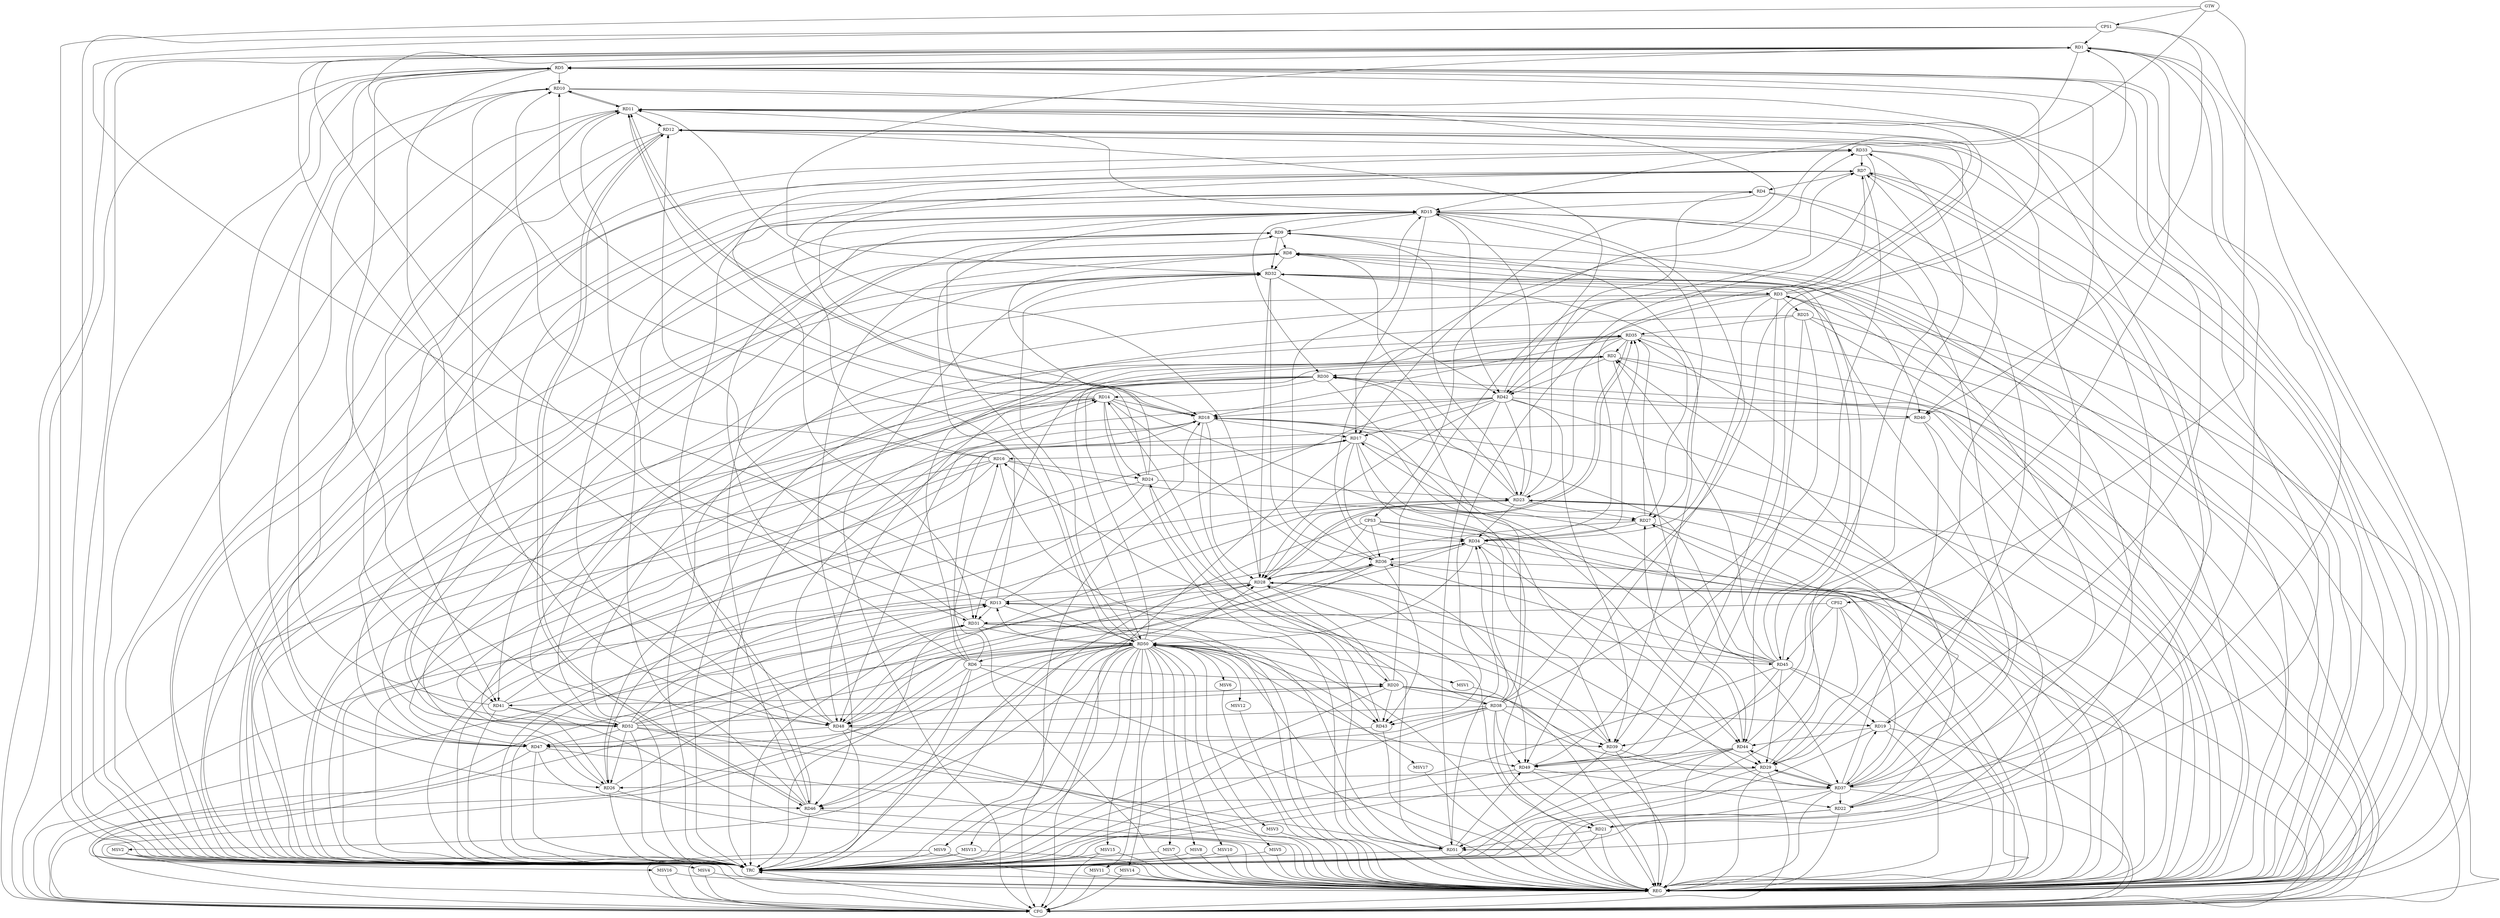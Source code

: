 strict digraph G {
  RD1 [ label="RD1" ];
  RD2 [ label="RD2" ];
  RD3 [ label="RD3" ];
  RD4 [ label="RD4" ];
  RD5 [ label="RD5" ];
  RD6 [ label="RD6" ];
  RD7 [ label="RD7" ];
  RD8 [ label="RD8" ];
  RD9 [ label="RD9" ];
  RD10 [ label="RD10" ];
  RD11 [ label="RD11" ];
  RD12 [ label="RD12" ];
  RD13 [ label="RD13" ];
  RD14 [ label="RD14" ];
  RD15 [ label="RD15" ];
  RD16 [ label="RD16" ];
  RD17 [ label="RD17" ];
  RD18 [ label="RD18" ];
  RD19 [ label="RD19" ];
  RD20 [ label="RD20" ];
  RD21 [ label="RD21" ];
  RD22 [ label="RD22" ];
  RD23 [ label="RD23" ];
  RD24 [ label="RD24" ];
  RD25 [ label="RD25" ];
  RD26 [ label="RD26" ];
  RD27 [ label="RD27" ];
  RD28 [ label="RD28" ];
  RD29 [ label="RD29" ];
  RD30 [ label="RD30" ];
  RD31 [ label="RD31" ];
  RD32 [ label="RD32" ];
  RD33 [ label="RD33" ];
  RD34 [ label="RD34" ];
  RD35 [ label="RD35" ];
  RD36 [ label="RD36" ];
  RD37 [ label="RD37" ];
  RD38 [ label="RD38" ];
  RD39 [ label="RD39" ];
  RD40 [ label="RD40" ];
  RD41 [ label="RD41" ];
  RD42 [ label="RD42" ];
  RD43 [ label="RD43" ];
  RD44 [ label="RD44" ];
  RD45 [ label="RD45" ];
  RD46 [ label="RD46" ];
  RD47 [ label="RD47" ];
  RD48 [ label="RD48" ];
  RD49 [ label="RD49" ];
  RD50 [ label="RD50" ];
  RD51 [ label="RD51" ];
  RD52 [ label="RD52" ];
  CPS1 [ label="CPS1" ];
  CPS2 [ label="CPS2" ];
  CPS3 [ label="CPS3" ];
  GTW [ label="GTW" ];
  REG [ label="REG" ];
  CFG [ label="CFG" ];
  TRC [ label="TRC" ];
  MSV1 [ label="MSV1" ];
  MSV2 [ label="MSV2" ];
  MSV3 [ label="MSV3" ];
  MSV4 [ label="MSV4" ];
  MSV5 [ label="MSV5" ];
  MSV6 [ label="MSV6" ];
  MSV7 [ label="MSV7" ];
  MSV8 [ label="MSV8" ];
  MSV9 [ label="MSV9" ];
  MSV10 [ label="MSV10" ];
  MSV11 [ label="MSV11" ];
  MSV12 [ label="MSV12" ];
  MSV13 [ label="MSV13" ];
  MSV14 [ label="MSV14" ];
  MSV15 [ label="MSV15" ];
  MSV16 [ label="MSV16" ];
  MSV17 [ label="MSV17" ];
  RD1 -> RD5;
  RD1 -> RD15;
  RD1 -> RD22;
  RD1 -> RD31;
  RD1 -> RD32;
  RD37 -> RD1;
  RD38 -> RD1;
  RD1 -> RD39;
  RD46 -> RD1;
  RD50 -> RD1;
  RD2 -> RD30;
  RD2 -> RD31;
  RD35 -> RD2;
  RD37 -> RD2;
  RD2 -> RD42;
  RD2 -> RD44;
  RD45 -> RD2;
  RD50 -> RD2;
  RD3 -> RD5;
  RD3 -> RD7;
  RD3 -> RD25;
  RD32 -> RD3;
  RD3 -> RD34;
  RD37 -> RD3;
  RD3 -> RD42;
  RD3 -> RD49;
  RD3 -> RD52;
  RD7 -> RD4;
  RD4 -> RD15;
  RD23 -> RD4;
  RD4 -> RD45;
  RD4 -> RD48;
  RD4 -> RD52;
  RD5 -> RD10;
  RD5 -> RD19;
  RD5 -> RD26;
  RD41 -> RD5;
  RD44 -> RD5;
  RD5 -> RD46;
  RD5 -> RD48;
  RD51 -> RD5;
  RD6 -> RD15;
  RD6 -> RD16;
  RD6 -> RD18;
  RD6 -> RD20;
  RD6 -> RD35;
  RD6 -> RD46;
  RD50 -> RD6;
  RD16 -> RD7;
  RD7 -> RD18;
  RD19 -> RD7;
  RD20 -> RD7;
  RD21 -> RD7;
  RD7 -> RD31;
  RD33 -> RD7;
  RD7 -> RD37;
  RD7 -> RD44;
  RD9 -> RD8;
  RD21 -> RD8;
  RD22 -> RD8;
  RD23 -> RD8;
  RD24 -> RD8;
  RD29 -> RD8;
  RD8 -> RD32;
  RD8 -> RD41;
  RD8 -> RD46;
  RD15 -> RD9;
  RD9 -> RD23;
  RD9 -> RD32;
  RD46 -> RD9;
  RD49 -> RD9;
  RD50 -> RD9;
  RD52 -> RD9;
  RD10 -> RD11;
  RD11 -> RD10;
  RD13 -> RD10;
  RD14 -> RD10;
  RD10 -> RD17;
  RD47 -> RD10;
  RD10 -> RD48;
  RD11 -> RD12;
  RD11 -> RD15;
  RD16 -> RD11;
  RD11 -> RD18;
  RD18 -> RD11;
  RD22 -> RD11;
  RD24 -> RD11;
  RD28 -> RD11;
  RD38 -> RD11;
  RD11 -> RD41;
  RD11 -> RD42;
  RD47 -> RD11;
  RD29 -> RD12;
  RD31 -> RD12;
  RD12 -> RD33;
  RD34 -> RD12;
  RD12 -> RD41;
  RD42 -> RD12;
  RD12 -> RD46;
  RD46 -> RD12;
  RD13 -> RD15;
  RD13 -> RD18;
  RD28 -> RD13;
  RD13 -> RD31;
  RD39 -> RD13;
  RD41 -> RD13;
  RD45 -> RD13;
  RD50 -> RD13;
  RD52 -> RD13;
  RD14 -> RD18;
  RD14 -> RD24;
  RD26 -> RD14;
  RD30 -> RD14;
  RD14 -> RD37;
  RD43 -> RD14;
  RD14 -> RD47;
  RD48 -> RD14;
  RD14 -> RD49;
  RD15 -> RD17;
  RD23 -> RD15;
  RD15 -> RD27;
  RD15 -> RD30;
  RD36 -> RD15;
  RD15 -> RD37;
  RD15 -> RD42;
  RD46 -> RD15;
  RD48 -> RD15;
  RD15 -> RD49;
  RD17 -> RD16;
  RD16 -> RD24;
  RD16 -> RD26;
  RD16 -> RD27;
  RD38 -> RD16;
  RD18 -> RD17;
  RD17 -> RD34;
  RD17 -> RD39;
  RD41 -> RD17;
  RD42 -> RD17;
  RD17 -> RD44;
  RD45 -> RD17;
  RD18 -> RD20;
  RD18 -> RD28;
  RD35 -> RD18;
  RD18 -> RD37;
  RD42 -> RD18;
  RD45 -> RD18;
  RD18 -> RD48;
  RD37 -> RD19;
  RD38 -> RD19;
  RD19 -> RD44;
  RD45 -> RD19;
  RD20 -> RD28;
  RD20 -> RD38;
  RD20 -> RD39;
  RD20 -> RD41;
  RD20 -> RD43;
  RD52 -> RD20;
  RD22 -> RD21;
  RD28 -> RD21;
  RD30 -> RD21;
  RD21 -> RD51;
  RD22 -> RD23;
  RD37 -> RD22;
  RD49 -> RD22;
  RD24 -> RD23;
  RD23 -> RD27;
  RD23 -> RD28;
  RD23 -> RD30;
  RD23 -> RD34;
  RD35 -> RD23;
  RD42 -> RD23;
  RD23 -> RD48;
  RD52 -> RD23;
  RD24 -> RD26;
  RD51 -> RD24;
  RD25 -> RD35;
  RD25 -> RD39;
  RD25 -> RD49;
  RD29 -> RD26;
  RD30 -> RD26;
  RD26 -> RD31;
  RD26 -> RD32;
  RD52 -> RD26;
  RD32 -> RD27;
  RD27 -> RD34;
  RD27 -> RD35;
  RD37 -> RD27;
  RD44 -> RD27;
  RD28 -> RD29;
  RD32 -> RD28;
  RD28 -> RD34;
  RD28 -> RD35;
  RD35 -> RD28;
  RD36 -> RD28;
  RD39 -> RD28;
  RD42 -> RD28;
  RD48 -> RD28;
  RD50 -> RD28;
  RD52 -> RD28;
  RD29 -> RD37;
  RD37 -> RD29;
  RD38 -> RD29;
  RD40 -> RD29;
  RD44 -> RD29;
  RD45 -> RD29;
  RD38 -> RD30;
  RD30 -> RD47;
  RD30 -> RD48;
  RD31 -> RD43;
  RD31 -> RD50;
  RD31 -> RD51;
  RD32 -> RD36;
  RD32 -> RD40;
  RD32 -> RD42;
  RD45 -> RD32;
  RD47 -> RD32;
  RD50 -> RD32;
  RD36 -> RD33;
  RD33 -> RD40;
  RD33 -> RD43;
  RD45 -> RD33;
  RD52 -> RD33;
  RD34 -> RD35;
  RD34 -> RD36;
  RD38 -> RD34;
  RD34 -> RD44;
  RD34 -> RD50;
  RD51 -> RD34;
  RD35 -> RD50;
  RD35 -> RD51;
  RD52 -> RD35;
  RD36 -> RD43;
  RD45 -> RD36;
  RD36 -> RD48;
  RD52 -> RD36;
  RD39 -> RD37;
  RD37 -> RD44;
  RD37 -> RD46;
  RD38 -> RD43;
  RD38 -> RD47;
  RD38 -> RD48;
  RD38 -> RD49;
  RD42 -> RD39;
  RD48 -> RD39;
  RD42 -> RD40;
  RD41 -> RD52;
  RD42 -> RD51;
  RD50 -> RD43;
  RD44 -> RD49;
  RD44 -> RD51;
  RD45 -> RD49;
  RD50 -> RD45;
  RD47 -> RD46;
  RD50 -> RD46;
  RD48 -> RD47;
  RD50 -> RD47;
  RD52 -> RD47;
  RD50 -> RD48;
  RD50 -> RD49;
  RD51 -> RD49;
  RD51 -> RD50;
  RD52 -> RD51;
  CPS1 -> RD1;
  CPS1 -> RD40;
  CPS1 -> RD50;
  CPS2 -> RD29;
  CPS2 -> RD31;
  CPS2 -> RD45;
  CPS3 -> RD28;
  CPS3 -> RD34;
  CPS3 -> RD37;
  CPS3 -> RD36;
  GTW -> CPS1;
  GTW -> CPS2;
  GTW -> CPS3;
  RD1 -> REG;
  RD2 -> REG;
  RD3 -> REG;
  RD4 -> REG;
  RD5 -> REG;
  RD6 -> REG;
  RD7 -> REG;
  RD8 -> REG;
  RD9 -> REG;
  RD10 -> REG;
  RD11 -> REG;
  RD12 -> REG;
  RD13 -> REG;
  RD14 -> REG;
  RD15 -> REG;
  RD16 -> REG;
  RD17 -> REG;
  RD18 -> REG;
  RD19 -> REG;
  RD20 -> REG;
  RD21 -> REG;
  RD22 -> REG;
  RD23 -> REG;
  RD24 -> REG;
  RD25 -> REG;
  RD26 -> REG;
  RD27 -> REG;
  RD28 -> REG;
  RD29 -> REG;
  RD30 -> REG;
  RD31 -> REG;
  RD32 -> REG;
  RD33 -> REG;
  RD34 -> REG;
  RD35 -> REG;
  RD36 -> REG;
  RD37 -> REG;
  RD38 -> REG;
  RD39 -> REG;
  RD40 -> REG;
  RD41 -> REG;
  RD42 -> REG;
  RD43 -> REG;
  RD44 -> REG;
  RD45 -> REG;
  RD46 -> REG;
  RD47 -> REG;
  RD48 -> REG;
  RD49 -> REG;
  RD50 -> REG;
  RD51 -> REG;
  RD52 -> REG;
  CPS1 -> REG;
  CPS2 -> REG;
  CPS3 -> REG;
  RD17 -> CFG;
  RD6 -> CFG;
  RD30 -> CFG;
  RD42 -> CFG;
  RD31 -> CFG;
  RD32 -> CFG;
  RD35 -> CFG;
  RD28 -> CFG;
  RD1 -> CFG;
  RD25 -> CFG;
  RD37 -> CFG;
  RD13 -> CFG;
  RD5 -> CFG;
  RD19 -> CFG;
  RD2 -> CFG;
  RD36 -> CFG;
  RD23 -> CFG;
  RD3 -> CFG;
  RD16 -> CFG;
  RD50 -> CFG;
  RD47 -> CFG;
  RD29 -> CFG;
  REG -> CFG;
  RD1 -> TRC;
  RD2 -> TRC;
  RD3 -> TRC;
  RD4 -> TRC;
  RD5 -> TRC;
  RD6 -> TRC;
  RD7 -> TRC;
  RD8 -> TRC;
  RD9 -> TRC;
  RD10 -> TRC;
  RD11 -> TRC;
  RD12 -> TRC;
  RD13 -> TRC;
  RD14 -> TRC;
  RD15 -> TRC;
  RD16 -> TRC;
  RD17 -> TRC;
  RD18 -> TRC;
  RD19 -> TRC;
  RD20 -> TRC;
  RD21 -> TRC;
  RD22 -> TRC;
  RD23 -> TRC;
  RD24 -> TRC;
  RD25 -> TRC;
  RD26 -> TRC;
  RD27 -> TRC;
  RD28 -> TRC;
  RD29 -> TRC;
  RD30 -> TRC;
  RD31 -> TRC;
  RD32 -> TRC;
  RD33 -> TRC;
  RD34 -> TRC;
  RD35 -> TRC;
  RD36 -> TRC;
  RD37 -> TRC;
  RD38 -> TRC;
  RD39 -> TRC;
  RD40 -> TRC;
  RD41 -> TRC;
  RD42 -> TRC;
  RD43 -> TRC;
  RD44 -> TRC;
  RD45 -> TRC;
  RD46 -> TRC;
  RD47 -> TRC;
  RD48 -> TRC;
  RD49 -> TRC;
  RD50 -> TRC;
  RD51 -> TRC;
  RD52 -> TRC;
  CPS1 -> TRC;
  CPS2 -> TRC;
  CPS3 -> TRC;
  GTW -> TRC;
  CFG -> TRC;
  TRC -> REG;
  RD50 -> MSV1;
  RD50 -> MSV2;
  RD50 -> MSV3;
  MSV1 -> REG;
  MSV2 -> REG;
  MSV2 -> TRC;
  MSV2 -> CFG;
  MSV3 -> REG;
  RD50 -> MSV4;
  RD50 -> MSV5;
  RD50 -> MSV6;
  MSV4 -> REG;
  MSV4 -> CFG;
  MSV5 -> REG;
  MSV5 -> TRC;
  MSV6 -> REG;
  RD50 -> MSV7;
  RD50 -> MSV8;
  MSV7 -> REG;
  MSV7 -> TRC;
  MSV8 -> REG;
  MSV8 -> TRC;
  RD50 -> MSV9;
  MSV9 -> REG;
  MSV9 -> TRC;
  MSV9 -> CFG;
  RD50 -> MSV10;
  MSV10 -> REG;
  MSV10 -> TRC;
  RD50 -> MSV11;
  MSV11 -> REG;
  MSV11 -> CFG;
  RD50 -> MSV12;
  RD50 -> MSV13;
  MSV12 -> REG;
  MSV13 -> REG;
  MSV13 -> TRC;
  MSV13 -> CFG;
  RD50 -> MSV14;
  MSV14 -> REG;
  MSV14 -> CFG;
  RD50 -> MSV15;
  RD50 -> MSV16;
  RD50 -> MSV17;
  MSV15 -> REG;
  MSV15 -> TRC;
  MSV15 -> CFG;
  MSV16 -> REG;
  MSV16 -> CFG;
  MSV17 -> REG;
}
